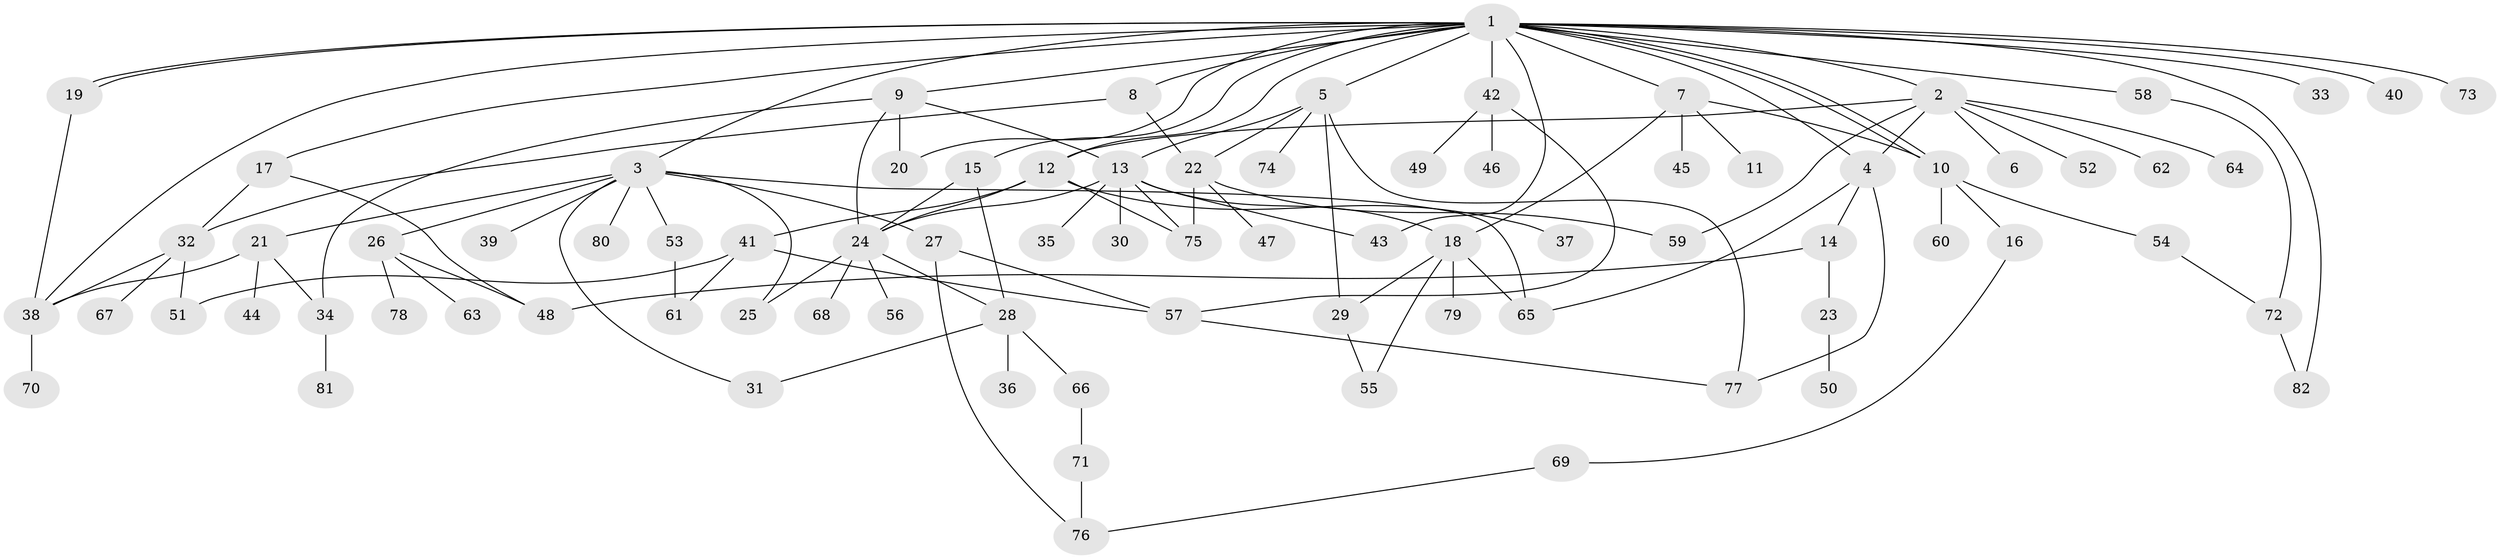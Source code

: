 // Generated by graph-tools (version 1.1) at 2025/14/03/09/25 04:14:41]
// undirected, 82 vertices, 121 edges
graph export_dot {
graph [start="1"]
  node [color=gray90,style=filled];
  1;
  2;
  3;
  4;
  5;
  6;
  7;
  8;
  9;
  10;
  11;
  12;
  13;
  14;
  15;
  16;
  17;
  18;
  19;
  20;
  21;
  22;
  23;
  24;
  25;
  26;
  27;
  28;
  29;
  30;
  31;
  32;
  33;
  34;
  35;
  36;
  37;
  38;
  39;
  40;
  41;
  42;
  43;
  44;
  45;
  46;
  47;
  48;
  49;
  50;
  51;
  52;
  53;
  54;
  55;
  56;
  57;
  58;
  59;
  60;
  61;
  62;
  63;
  64;
  65;
  66;
  67;
  68;
  69;
  70;
  71;
  72;
  73;
  74;
  75;
  76;
  77;
  78;
  79;
  80;
  81;
  82;
  1 -- 2;
  1 -- 3;
  1 -- 4;
  1 -- 5;
  1 -- 7;
  1 -- 8;
  1 -- 9;
  1 -- 10;
  1 -- 10;
  1 -- 12;
  1 -- 15;
  1 -- 17;
  1 -- 19;
  1 -- 19;
  1 -- 20;
  1 -- 33;
  1 -- 38;
  1 -- 40;
  1 -- 42;
  1 -- 43;
  1 -- 58;
  1 -- 73;
  1 -- 82;
  2 -- 4;
  2 -- 6;
  2 -- 12;
  2 -- 52;
  2 -- 59;
  2 -- 62;
  2 -- 64;
  3 -- 21;
  3 -- 25;
  3 -- 26;
  3 -- 27;
  3 -- 31;
  3 -- 39;
  3 -- 53;
  3 -- 65;
  3 -- 80;
  4 -- 14;
  4 -- 65;
  4 -- 77;
  5 -- 13;
  5 -- 22;
  5 -- 29;
  5 -- 74;
  5 -- 77;
  7 -- 10;
  7 -- 11;
  7 -- 18;
  7 -- 45;
  8 -- 22;
  8 -- 32;
  9 -- 13;
  9 -- 20;
  9 -- 24;
  9 -- 34;
  10 -- 16;
  10 -- 54;
  10 -- 60;
  12 -- 24;
  12 -- 37;
  12 -- 41;
  12 -- 75;
  13 -- 18;
  13 -- 24;
  13 -- 30;
  13 -- 35;
  13 -- 43;
  13 -- 75;
  14 -- 23;
  14 -- 48;
  15 -- 24;
  15 -- 28;
  16 -- 69;
  17 -- 32;
  17 -- 48;
  18 -- 29;
  18 -- 55;
  18 -- 65;
  18 -- 79;
  19 -- 38;
  21 -- 34;
  21 -- 38;
  21 -- 44;
  22 -- 47;
  22 -- 59;
  22 -- 75;
  23 -- 50;
  24 -- 25;
  24 -- 28;
  24 -- 56;
  24 -- 68;
  26 -- 48;
  26 -- 63;
  26 -- 78;
  27 -- 57;
  27 -- 76;
  28 -- 31;
  28 -- 36;
  28 -- 66;
  29 -- 55;
  32 -- 38;
  32 -- 51;
  32 -- 67;
  34 -- 81;
  38 -- 70;
  41 -- 51;
  41 -- 57;
  41 -- 61;
  42 -- 46;
  42 -- 49;
  42 -- 57;
  53 -- 61;
  54 -- 72;
  57 -- 77;
  58 -- 72;
  66 -- 71;
  69 -- 76;
  71 -- 76;
  72 -- 82;
}
